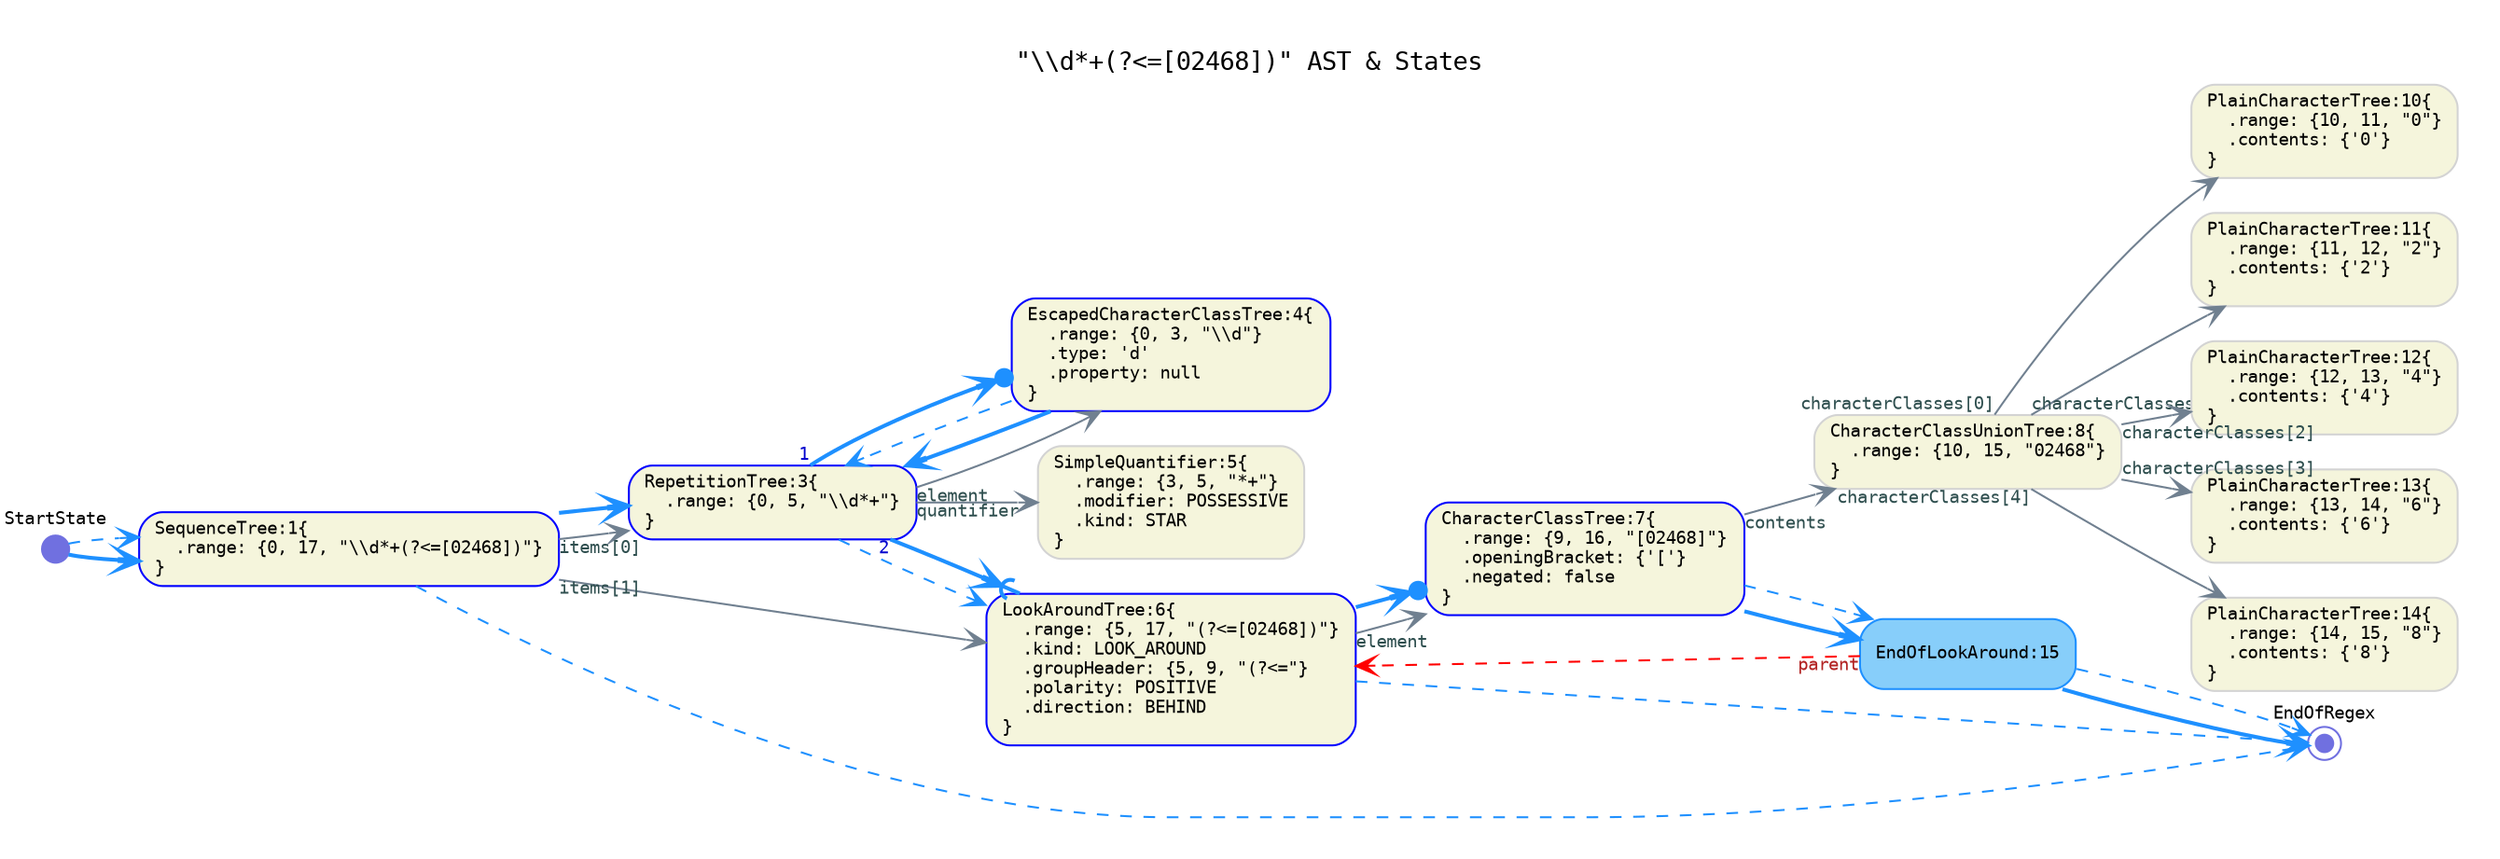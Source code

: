 digraph G {
  rankdir=LR;
  graph [fontname="Monospace", fontsize="13", pad="0.3"]
  labelloc="t";
  label="\"\\\\d*+(?<=[02468])\" AST & States";

  // tree-and-state nodes
  node [fontname="Monospace", fontsize= "9", shape="box", style="rounded,filled", color="Blue", fillcolor="Beige", fixedsize="false", width="0.75"]
  1[ label="SequenceTree:1\{\l  .range: \{0, 17, \"\\\\d*+(?<=[02468])\"\}\l\}\l" ]
  3[ label="RepetitionTree:3\{\l  .range: \{0, 5, \"\\\\d*+\"\}\l\}\l" ]
  4[ label="EscapedCharacterClassTree:4\{\l  .range: \{0, 3, \"\\\\d\"\}\l  .type: 'd'\l  .property: null\l\}\l" ]
  6[ label="LookAroundTree:6\{\l  .range: \{5, 17, \"(?<=[02468])\"\}\l  .kind: LOOK_AROUND\l  .groupHeader: \{5, 9, \"(?<=\"\}\l  .polarity: POSITIVE\l  .direction: BEHIND\l\}\l" ]
  7[ label="CharacterClassTree:7\{\l  .range: \{9, 16, \"[02468]\"\}\l  .openingBracket: \{'['\}\l  .negated: false\l\}\l" ]

  // default nodes
  node [fontname="Monospace", fontsize= "9", shape="box", style="rounded,filled", color="LightGray", fillcolor="Beige", fixedsize="false", width="0.75"]
  5[ label="SimpleQuantifier:5\{\l  .range: \{3, 5, \"*+\"\}\l  .modifier: POSSESSIVE\l  .kind: STAR\l\}\l" ]
  8[ label="CharacterClassUnionTree:8\{\l  .range: \{10, 15, \"02468\"\}\l\}\l" ]
  10[ label="PlainCharacterTree:10\{\l  .range: \{10, 11, \"0\"\}\l  .contents: \{'0'\}\l\}\l" ]
  11[ label="PlainCharacterTree:11\{\l  .range: \{11, 12, \"2\"\}\l  .contents: \{'2'\}\l\}\l" ]
  12[ label="PlainCharacterTree:12\{\l  .range: \{12, 13, \"4\"\}\l  .contents: \{'4'\}\l\}\l" ]
  13[ label="PlainCharacterTree:13\{\l  .range: \{13, 14, \"6\"\}\l  .contents: \{'6'\}\l\}\l" ]
  14[ label="PlainCharacterTree:14\{\l  .range: \{14, 15, \"8\"\}\l  .contents: \{'8'\}\l\}\l" ]

  // start nodes
  node [fontname="Monospace", fontsize= "9", shape="circle", style="rounded,filled", color="#7070E0", fillcolor="#7070E0", fixedsize="true", width="0.20"]
  StartState[ label="StartState\l\l\l\l" ]

  // end nodes
  node [fontname="Monospace", fontsize= "9", shape="doublecircle", style="rounded,filled", color="#7070E0", fillcolor="#7070E0", fixedsize="true", width="0.12"]
  EndOfRegex[ label="EndOfRegex\l\l\l\l" ]

  // state nodes
  node [fontname="Monospace", fontsize= "9", shape="box", style="rounded,filled", color="DodgerBlue", fillcolor="LightSkyBlue", fixedsize="false", width="0.75"]
  15[ label="EndOfLookAround:15\l" ]

  // default edges
  edge [fontname="Monospace", fontsize="9", style="solid", color="SlateGray", fontcolor="DarkSlateGray", arrowhead="vee", arrowtail="none", dir="both"]
  3 -> 4 [ label="",  taillabel="element" ]
  3 -> 5 [ label="",  taillabel="quantifier" ]
  1 -> 3 [ label="",  taillabel="items[0]" ]
  8 -> 10 [ label="",  taillabel="characterClasses[0]" ]
  8 -> 11 [ label="",  taillabel="characterClasses[1]" ]
  8 -> 12 [ label="",  taillabel="characterClasses[2]" ]
  8 -> 13 [ label="",  taillabel="characterClasses[3]" ]
  8 -> 14 [ label="",  taillabel="characterClasses[4]" ]
  7 -> 8 [ label="",  taillabel="contents" ]
  6 -> 7 [ label="",  taillabel="element" ]
  1 -> 6 [ label="",  taillabel="items[1]" ]

  // epsilon-successor edges
  edge [fontname="Monospace", fontsize="9", style="bold", color="DodgerBlue", fontcolor="MediumBlue", arrowhead="vee", arrowtail="none", dir="both"]
  StartState -> 1 [ label="",  taillabel="" ]
  1 -> 3 [ label="",  taillabel="" ]
  4 -> 3 [ label="",  taillabel="" ]
  7 -> 15 [ label="",  taillabel="" ]
  15 -> EndOfRegex [ label="",  taillabel="" ]

  // continuation edges
  edge [fontname="Monospace", fontsize="9", style="dashed", color="DodgerBlue", fontcolor="MediumBlue", arrowhead="vee", arrowtail="none", dir="both"]
  StartState -> 1 [ label="",  taillabel="" ]
  1 -> EndOfRegex [ label="",  taillabel="" ]
  3 -> 6 [ label="",  taillabel="" ]
  4 -> 3 [ label="",  taillabel="" ]
  6 -> EndOfRegex [ label="",  taillabel="" ]
  7 -> 15 [ label="",  taillabel="" ]
  15 -> EndOfRegex [ label="",  taillabel="" ]

  // character-successor edges
  edge [fontname="Monospace", fontsize="9", style="bold", color="DodgerBlue", fontcolor="MediumBlue", arrowhead="dotvee", arrowtail="none", dir="both"]
  3 -> 4 [ label="",  taillabel="1" ]
  6 -> 7 [ label="",  taillabel="" ]

  // backtracking-successor edges
  edge [fontname="Monospace", fontsize="9", style="bold", color="DodgerBlue", fontcolor="MediumBlue", arrowhead="icurvevee", arrowtail="none", dir="both"]
  3 -> 6 [ label="",  taillabel="2" ]

  // reference edges
  edge [fontname="Monospace", fontsize="9", style="dashed", color="Red", fontcolor="Firebrick", arrowhead="vee", arrowtail="none", dir="both"]
  15 -> 6 [ label="",  taillabel="parent" ]
}
